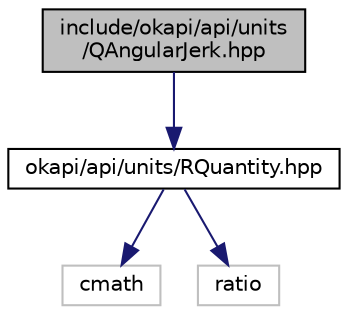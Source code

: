 digraph "include/okapi/api/units/QAngularJerk.hpp"
{
 // LATEX_PDF_SIZE
  edge [fontname="Helvetica",fontsize="10",labelfontname="Helvetica",labelfontsize="10"];
  node [fontname="Helvetica",fontsize="10",shape=record];
  Node1 [label="include/okapi/api/units\l/QAngularJerk.hpp",height=0.2,width=0.4,color="black", fillcolor="grey75", style="filled", fontcolor="black",tooltip=" "];
  Node1 -> Node2 [color="midnightblue",fontsize="10",style="solid"];
  Node2 [label="okapi/api/units/RQuantity.hpp",height=0.2,width=0.4,color="black", fillcolor="white", style="filled",URL="$RQuantity_8hpp.html",tooltip=" "];
  Node2 -> Node3 [color="midnightblue",fontsize="10",style="solid"];
  Node3 [label="cmath",height=0.2,width=0.4,color="grey75", fillcolor="white", style="filled",tooltip=" "];
  Node2 -> Node4 [color="midnightblue",fontsize="10",style="solid"];
  Node4 [label="ratio",height=0.2,width=0.4,color="grey75", fillcolor="white", style="filled",tooltip=" "];
}
